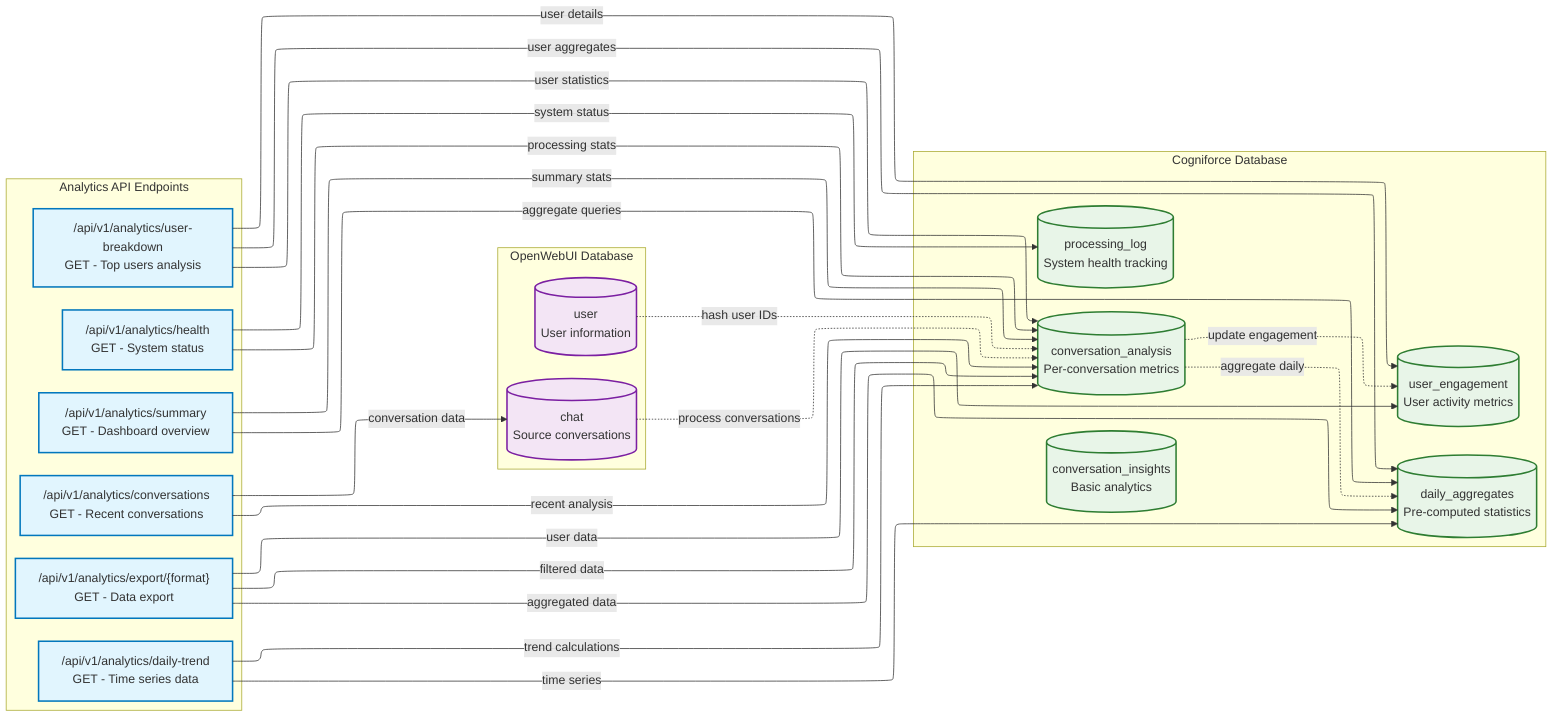 ---
config:
  layout: elk
  theme: default
---
flowchart LR
    subgraph API["Analytics API Endpoints"]
        direction LR
        summary["/api/v1/analytics/summary<br>GET - Dashboard overview"]
        dailyTrend["/api/v1/analytics/daily-trend<br>GET - Time series data"]
        userBreakdown["/api/v1/analytics/user-breakdown<br>GET - Top users analysis"]
        conversations["/api/v1/analytics/conversations<br>GET - Recent conversations"]
        export["/api/v1/analytics/export/{format}<br>GET - Data export"]
        health["/api/v1/analytics/health<br>GET - System status"]
    end
    subgraph OpenWebUIDB["OpenWebUI Database"]
        direction TB
        chatTable[("chat<br>Source conversations")]
        userTable[("user<br>User information")]
    end
    subgraph CogniforceDB["Cogniforce Database"]
        direction TB
        userEng[("user_engagement<br>User activity metrics")]
        convAnalysis[("conversation_analysis<br>Per-conversation metrics")]
        dailyAgg[("daily_aggregates<br>Pre-computed statistics")]
        procLog[("processing_log<br>System health tracking")]
        convInsights[("conversation_insights<br>Basic analytics")]
    end
    summary -- aggregate queries --> dailyAgg
    summary -- summary stats --> convAnalysis
    dailyTrend -- time series --> dailyAgg
    dailyTrend -- trend calculations --> convAnalysis
    userBreakdown -- user aggregates --> dailyAgg
    userBreakdown -- user statistics --> convAnalysis
    userBreakdown -- user details --> userEng
    health -- processing stats --> convAnalysis
    health -- system status --> procLog
    conversations -- recent analysis --> convAnalysis
    conversations -- conversation data --> chatTable
    export -- filtered data --> convAnalysis
    export -- aggregated data --> dailyAgg
    export -- user data --> userEng
    chatTable -. process conversations .-> convAnalysis
    userTable -. hash user IDs .-> convAnalysis
    convAnalysis -. aggregate daily .-> dailyAgg
    convAnalysis -. update engagement .-> userEng
    summary:::apiEndpoint
    dailyTrend:::apiEndpoint
    userBreakdown:::apiEndpoint
    health:::apiEndpoint
    conversations:::apiEndpoint
    export:::apiEndpoint
    chatTable:::openwebuiTable
    userTable:::openwebuiTable
    convAnalysis:::cogniforceTable
    dailyAgg:::cogniforceTable
    procLog:::cogniforceTable
    convInsights:::cogniforceTable
    userEng:::cogniforceTable
    classDef apiEndpoint fill:#e1f5fe,stroke:#0277bd,stroke-width:2px
    classDef openwebuiTable fill:#f3e5f5,stroke:#7b1fa2,stroke-width:2px
    classDef cogniforceTable fill:#e8f5e8,stroke:#2e7d32,stroke-width:2px
    classDef dataFlow stroke:#4caf50,stroke-width:2px
    classDef processFlow stroke-dasharray: 3 3,stroke:#9c27b0